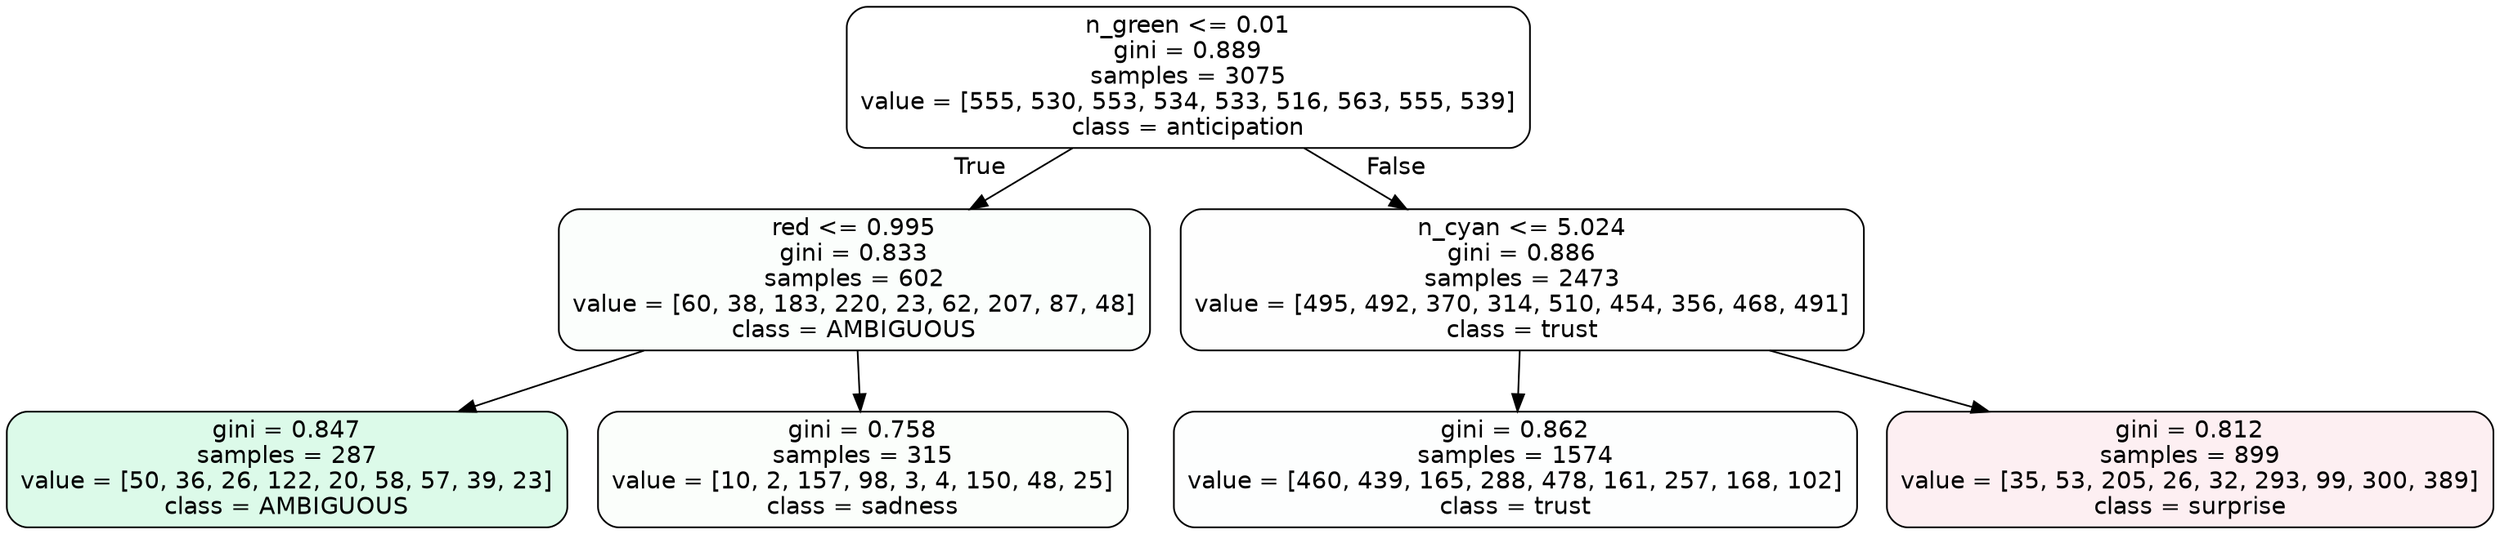 digraph Tree {
node [shape=box, style="filled, rounded", color="black", fontname=helvetica] ;
edge [fontname=helvetica] ;
0 [label="n_green <= 0.01\ngini = 0.889\nsamples = 3075\nvalue = [555, 530, 553, 534, 533, 516, 563, 555, 539]\nclass = anticipation", fillcolor="#8139e500"] ;
1 [label="red <= 0.995\ngini = 0.833\nsamples = 602\nvalue = [60, 38, 183, 220, 23, 62, 207, 87, 48]\nclass = AMBIGUOUS", fillcolor="#39e58105"] ;
0 -> 1 [labeldistance=2.5, labelangle=45, headlabel="True"] ;
2 [label="gini = 0.847\nsamples = 287\nvalue = [50, 36, 26, 122, 20, 58, 57, 39, 23]\nclass = AMBIGUOUS", fillcolor="#39e5812c"] ;
1 -> 2 ;
3 [label="gini = 0.758\nsamples = 315\nvalue = [10, 2, 157, 98, 3, 4, 150, 48, 25]\nclass = sadness", fillcolor="#64e53905"] ;
1 -> 3 ;
4 [label="n_cyan <= 5.024\ngini = 0.886\nsamples = 2473\nvalue = [495, 492, 370, 314, 510, 454, 356, 468, 491]\nclass = trust", fillcolor="#39d7e501"] ;
0 -> 4 [labeldistance=2.5, labelangle=-45, headlabel="False"] ;
5 [label="gini = 0.862\nsamples = 1574\nvalue = [460, 439, 165, 288, 478, 161, 257, 168, 102]\nclass = trust", fillcolor="#39d7e502"] ;
4 -> 5 ;
6 [label="gini = 0.812\nsamples = 899\nvalue = [35, 53, 205, 26, 32, 293, 99, 300, 389]\nclass = surprise", fillcolor="#e5396414"] ;
4 -> 6 ;
}